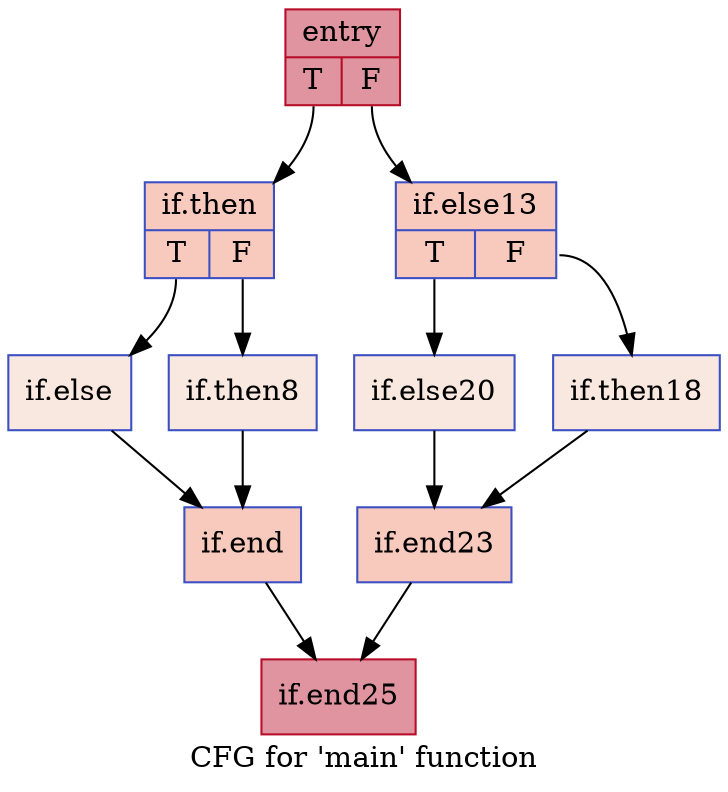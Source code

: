 digraph "CFG for 'main' function" {
	label="CFG for 'main' function";

	Node0x5555ae502740 [shape=record,color="#b70d28ff", style=filled, fillcolor="#b70d2870",label="{entry|{<s0>T|<s1>F}}"];
	Node0x5555ae502740:s0 -> Node0x5555ae503fd0;
	Node0x5555ae502740:s1 -> Node0x5555ae5040a0;
	Node0x5555ae503fd0 [shape=record,color="#3d50c3ff", style=filled, fillcolor="#ef886b70",label="{if.then|{<s0>T|<s1>F}}"];
	Node0x5555ae503fd0:s0 -> Node0x5555ae505610;
	Node0x5555ae503fd0:s1 -> Node0x5555ae505680;
	Node0x5555ae505680 [shape=record,color="#3d50c3ff", style=filled, fillcolor="#f1ccb870",label="{if.then8}"];
	Node0x5555ae505680 -> Node0x5555ae505cc0;
	Node0x5555ae505610 [shape=record,color="#3d50c3ff", style=filled, fillcolor="#f1ccb870",label="{if.else}"];
	Node0x5555ae505610 -> Node0x5555ae505cc0;
	Node0x5555ae505cc0 [shape=record,color="#3d50c3ff", style=filled, fillcolor="#ef886b70",label="{if.end}"];
	Node0x5555ae505cc0 -> Node0x5555ae5061c0;
	Node0x5555ae5040a0 [shape=record,color="#3d50c3ff", style=filled, fillcolor="#ef886b70",label="{if.else13|{<s0>T|<s1>F}}"];
	Node0x5555ae5040a0:s0 -> Node0x5555ae506e00;
	Node0x5555ae5040a0:s1 -> Node0x5555ae506e80;
	Node0x5555ae506e80 [shape=record,color="#3d50c3ff", style=filled, fillcolor="#f1ccb870",label="{if.then18}"];
	Node0x5555ae506e80 -> Node0x5555ae5071e0;
	Node0x5555ae506e00 [shape=record,color="#3d50c3ff", style=filled, fillcolor="#f1ccb870",label="{if.else20}"];
	Node0x5555ae506e00 -> Node0x5555ae5071e0;
	Node0x5555ae5071e0 [shape=record,color="#3d50c3ff", style=filled, fillcolor="#ef886b70",label="{if.end23}"];
	Node0x5555ae5071e0 -> Node0x5555ae5061c0;
	Node0x5555ae5061c0 [shape=record,color="#b70d28ff", style=filled, fillcolor="#b70d2870",label="{if.end25}"];
}
